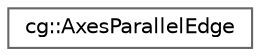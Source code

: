 digraph "Graphical Class Hierarchy"
{
 // LATEX_PDF_SIZE
  bgcolor="transparent";
  edge [fontname=Helvetica,fontsize=10,labelfontname=Helvetica,labelfontsize=10];
  node [fontname=Helvetica,fontsize=10,shape=box,height=0.2,width=0.4];
  rankdir="LR";
  Node0 [id="Node000000",label="cg::AxesParallelEdge",height=0.2,width=0.4,color="grey40", fillcolor="white", style="filled",URL="$classcg_1_1_axes_parallel_edge.html",tooltip=" "];
}
